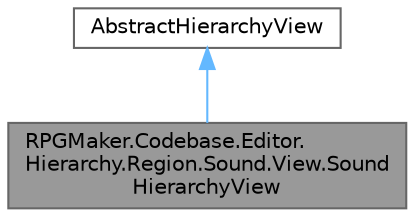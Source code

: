 digraph "RPGMaker.Codebase.Editor.Hierarchy.Region.Sound.View.SoundHierarchyView"
{
 // LATEX_PDF_SIZE
  bgcolor="transparent";
  edge [fontname=Helvetica,fontsize=10,labelfontname=Helvetica,labelfontsize=10];
  node [fontname=Helvetica,fontsize=10,shape=box,height=0.2,width=0.4];
  Node1 [id="Node000001",label="RPGMaker.Codebase.Editor.\lHierarchy.Region.Sound.View.Sound\lHierarchyView",height=0.2,width=0.4,color="gray40", fillcolor="grey60", style="filled", fontcolor="black",tooltip="サウンド設定"];
  Node2 -> Node1 [id="edge1_Node000001_Node000002",dir="back",color="steelblue1",style="solid",tooltip=" "];
  Node2 [id="Node000002",label="AbstractHierarchyView",height=0.2,width=0.4,color="gray40", fillcolor="white", style="filled",URL="$de/d02/class_r_p_g_maker_1_1_codebase_1_1_editor_1_1_common_1_1_view_1_1_abstract_hierarchy_view.html",tooltip="HierarchyViewの基底クラス"];
}
